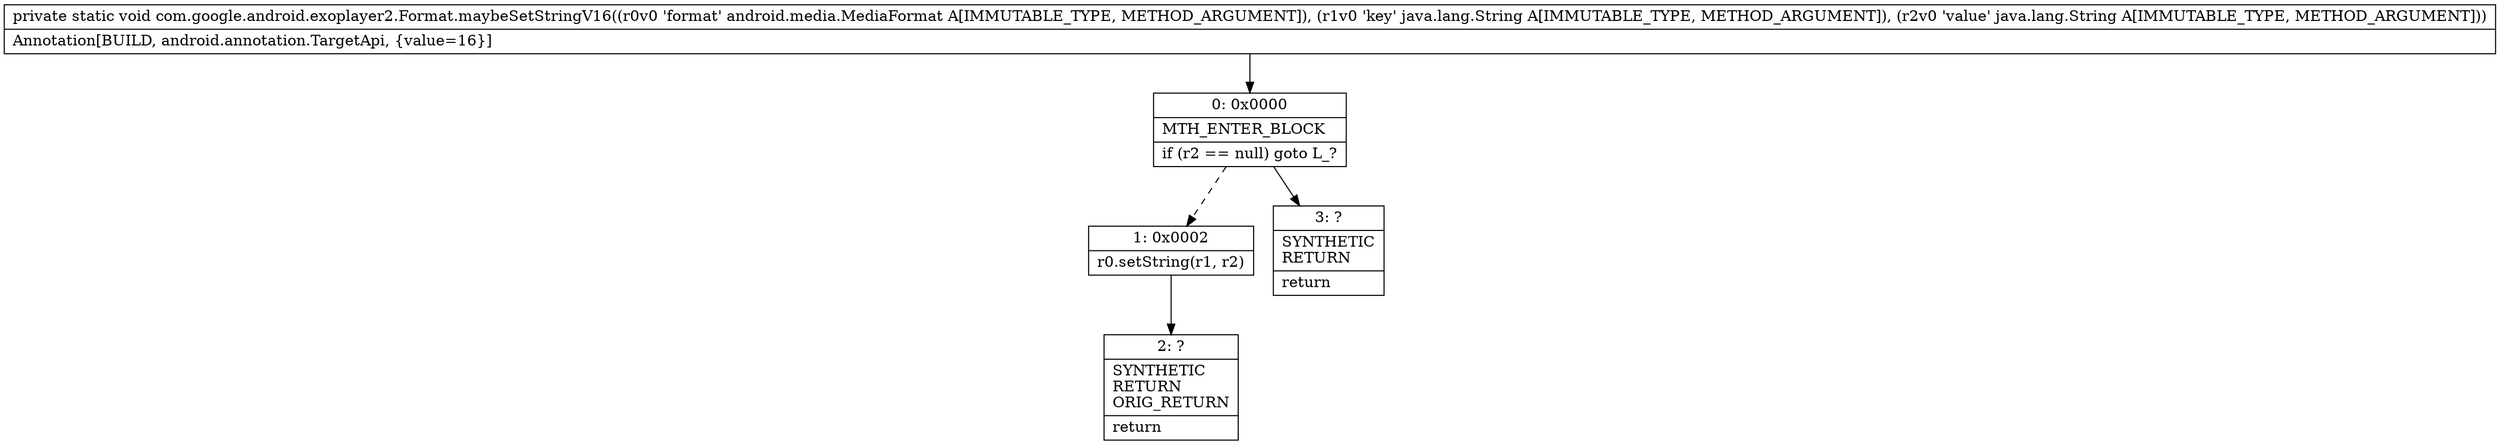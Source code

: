 digraph "CFG forcom.google.android.exoplayer2.Format.maybeSetStringV16(Landroid\/media\/MediaFormat;Ljava\/lang\/String;Ljava\/lang\/String;)V" {
Node_0 [shape=record,label="{0\:\ 0x0000|MTH_ENTER_BLOCK\l|if (r2 == null) goto L_?\l}"];
Node_1 [shape=record,label="{1\:\ 0x0002|r0.setString(r1, r2)\l}"];
Node_2 [shape=record,label="{2\:\ ?|SYNTHETIC\lRETURN\lORIG_RETURN\l|return\l}"];
Node_3 [shape=record,label="{3\:\ ?|SYNTHETIC\lRETURN\l|return\l}"];
MethodNode[shape=record,label="{private static void com.google.android.exoplayer2.Format.maybeSetStringV16((r0v0 'format' android.media.MediaFormat A[IMMUTABLE_TYPE, METHOD_ARGUMENT]), (r1v0 'key' java.lang.String A[IMMUTABLE_TYPE, METHOD_ARGUMENT]), (r2v0 'value' java.lang.String A[IMMUTABLE_TYPE, METHOD_ARGUMENT]))  | Annotation[BUILD, android.annotation.TargetApi, \{value=16\}]\l}"];
MethodNode -> Node_0;
Node_0 -> Node_1[style=dashed];
Node_0 -> Node_3;
Node_1 -> Node_2;
}

